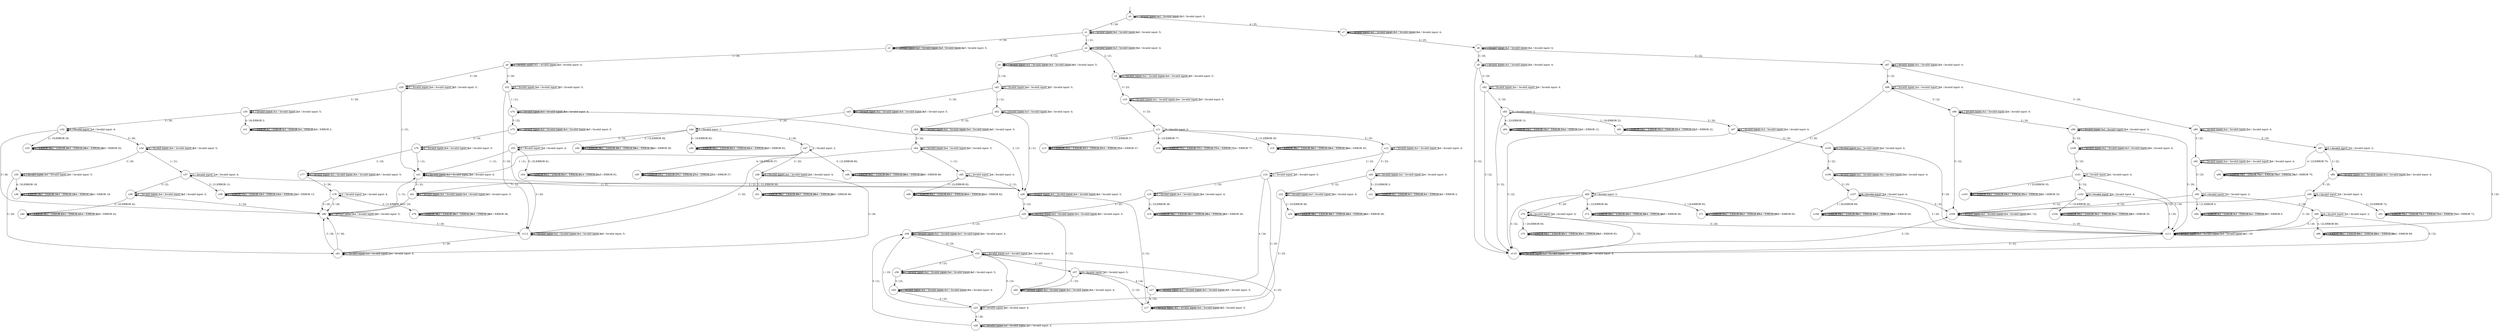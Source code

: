 digraph g {
__start0 [label="" shape="none"];

	s0 [shape="circle" label="s0"];
	s1 [shape="circle" label="s1"];
	s2 [shape="circle" label="s2"];
	s3 [shape="circle" label="s3"];
	s4 [shape="circle" label="s4"];
	s5 [shape="circle" label="s5"];
	s6 [shape="circle" label="s6"];
	s7 [shape="circle" label="s7"];
	s8 [shape="circle" label="s8"];
	s9 [shape="circle" label="s9"];
	s10 [shape="circle" label="s10"];
	s11 [shape="circle" label="s11"];
	s12 [shape="circle" label="s12"];
	s13 [shape="circle" label="s13"];
	s14 [shape="circle" label="s14"];
	s15 [shape="circle" label="s15"];
	s16 [shape="circle" label="s16"];
	s17 [shape="circle" label="s17"];
	s18 [shape="circle" label="s18"];
	s19 [shape="circle" label="s19"];
	s20 [shape="circle" label="s20"];
	s21 [shape="circle" label="s21"];
	s22 [shape="circle" label="s22"];
	s23 [shape="circle" label="s23"];
	s24 [shape="circle" label="s24"];
	s25 [shape="circle" label="s25"];
	s26 [shape="circle" label="s26"];
	s27 [shape="circle" label="s27"];
	s28 [shape="circle" label="s28"];
	s29 [shape="circle" label="s29"];
	s30 [shape="circle" label="s30"];
	s31 [shape="circle" label="s31"];
	s32 [shape="circle" label="s32"];
	s33 [shape="circle" label="s33"];
	s34 [shape="circle" label="s34"];
	s35 [shape="circle" label="s35"];
	s36 [shape="circle" label="s36"];
	s37 [shape="circle" label="s37"];
	s38 [shape="circle" label="s38"];
	s39 [shape="circle" label="s39"];
	s40 [shape="circle" label="s40"];
	s41 [shape="circle" label="s41"];
	s42 [shape="circle" label="s42"];
	s43 [shape="circle" label="s43"];
	s44 [shape="circle" label="s44"];
	s45 [shape="circle" label="s45"];
	s46 [shape="circle" label="s46"];
	s47 [shape="circle" label="s47"];
	s48 [shape="circle" label="s48"];
	s49 [shape="circle" label="s49"];
	s50 [shape="circle" label="s50"];
	s51 [shape="circle" label="s51"];
	s52 [shape="circle" label="s52"];
	s53 [shape="circle" label="s53"];
	s54 [shape="circle" label="s54"];
	s55 [shape="circle" label="s55"];
	s56 [shape="circle" label="s56"];
	s57 [shape="circle" label="s57"];
	s58 [shape="circle" label="s58"];
	s59 [shape="circle" label="s59"];
	s60 [shape="circle" label="s60"];
	s61 [shape="circle" label="s61"];
	s62 [shape="circle" label="s62"];
	s63 [shape="circle" label="s63"];
	s64 [shape="circle" label="s64"];
	s65 [shape="circle" label="s65"];
	s66 [shape="circle" label="s66"];
	s67 [shape="circle" label="s67"];
	s68 [shape="circle" label="s68"];
	s69 [shape="circle" label="s69"];
	s70 [shape="circle" label="s70"];
	s71 [shape="circle" label="s71"];
	s72 [shape="circle" label="s72"];
	s73 [shape="circle" label="s73"];
	s74 [shape="circle" label="s74"];
	s75 [shape="circle" label="s75"];
	s76 [shape="circle" label="s76"];
	s77 [shape="circle" label="s77"];
	s78 [shape="circle" label="s78"];
	s79 [shape="circle" label="s79"];
	s80 [shape="circle" label="s80"];
	s81 [shape="circle" label="s81"];
	s82 [shape="circle" label="s82"];
	s83 [shape="circle" label="s83"];
	s84 [shape="circle" label="s84"];
	s85 [shape="circle" label="s85"];
	s86 [shape="circle" label="s86"];
	s87 [shape="circle" label="s87"];
	s88 [shape="circle" label="s88"];
	s89 [shape="circle" label="s89"];
	s90 [shape="circle" label="s90"];
	s91 [shape="circle" label="s91"];
	s92 [shape="circle" label="s92"];
	s93 [shape="circle" label="s93"];
	s94 [shape="circle" label="s94"];
	s95 [shape="circle" label="s95"];
	s96 [shape="circle" label="s96"];
	s97 [shape="circle" label="s97"];
	s98 [shape="circle" label="s98"];
	s99 [shape="circle" label="s99"];
	s100 [shape="circle" label="s100"];
	s101 [shape="circle" label="s101"];
	s102 [shape="circle" label="s102"];
	s103 [shape="circle" label="s103"];
	s104 [shape="circle" label="s104"];
	s105 [shape="circle" label="s105"];
	s106 [shape="circle" label="s106"];
	s107 [shape="circle" label="s107"];
	s108 [shape="circle" label="s108"];
	s109 [shape="circle" label="s109"];
	s110 [shape="circle" label="s110"];
	s111 [shape="circle" label="s111"];
	s112 [shape="circle" label="s112"];
	s0 -> s0 [label="1 / Invalid input: 1;"];
	s0 -> s0 [label="2 / Invalid input: 2;"];
	s0 -> s0 [label="3 / Invalid input: 3;"];
	s0 -> s7 [label="4 / 25;"];
	s0 -> s1 [label="5 / 26;"];
	s1 -> s2 [label="1 / 21;"];
	s1 -> s1 [label="2 / Invalid input: 2;"];
	s1 -> s3 [label="3 / 20;"];
	s1 -> s1 [label="4 / Invalid input: 4;"];
	s1 -> s1 [label="5 / Invalid input: 5;"];
	s2 -> s2 [label="1 / Invalid input: 1;"];
	s2 -> s5 [label="2 / 21;"];
	s2 -> s2 [label="3 / Invalid input: 3;"];
	s2 -> s2 [label="4 / Invalid input: 4;"];
	s2 -> s4 [label="5 / 22;"];
	s3 -> s3 [label="1 / Invalid input: 1;"];
	s3 -> s3 [label="2 / Invalid input: 2;"];
	s3 -> s6 [label="3 / 26;"];
	s3 -> s3 [label="4 / Invalid input: 4;"];
	s3 -> s3 [label="5 / Invalid input: 5;"];
	s4 -> s4 [label="1 / Invalid input: 1;"];
	s4 -> s4 [label="2 / Invalid input: 2;"];
	s4 -> s42 [label="3 / 24;"];
	s4 -> s4 [label="4 / Invalid input: 4;"];
	s4 -> s4 [label="5 / Invalid input: 5;"];
	s5 -> s5 [label="1 / Invalid input: 1;"];
	s5 -> s5 [label="2 / Invalid input: 2;"];
	s5 -> s10 [label="3 / 23;"];
	s5 -> s5 [label="4 / Invalid input: 4;"];
	s5 -> s5 [label="5 / Invalid input: 5;"];
	s6 -> s6 [label="1 / Invalid input: 1;"];
	s6 -> s6 [label="2 / Invalid input: 2;"];
	s6 -> s52 [label="3 / 26;"];
	s6 -> s6 [label="4 / Invalid input: 4;"];
	s6 -> s29 [label="5 / 26;"];
	s7 -> s7 [label="1 / Invalid input: 1;"];
	s7 -> s7 [label="2 / Invalid input: 2;"];
	s7 -> s7 [label="3 / Invalid input: 3;"];
	s7 -> s7 [label="4 / Invalid input: 4;"];
	s7 -> s8 [label="5 / 25;"];
	s8 -> s8 [label="1 / Invalid input: 1;"];
	s8 -> s8 [label="2 / Invalid input: 2;"];
	s8 -> s9 [label="3 / 20;"];
	s8 -> s8 [label="4 / Invalid input: 4;"];
	s8 -> s67 [label="5 / 22;"];
	s9 -> s9 [label="1 / Invalid input: 1;"];
	s9 -> s9 [label="2 / Invalid input: 2;"];
	s9 -> s110 [label="3 / 22;"];
	s9 -> s9 [label="4 / Invalid input: 4;"];
	s9 -> s82 [label="5 / 20;"];
	s10 -> s10 [label="1 / Invalid input: 1;"];
	s10 -> s10 [label="2 / Invalid input: 2;"];
	s10 -> s11 [label="3 / 23;"];
	s10 -> s10 [label="4 / Invalid input: 4;"];
	s10 -> s10 [label="5 / Invalid input: 5;"];
	s11 -> s13 [label="1 / 21;ERROR 37;"];
	s11 -> s11 [label="2 / Invalid input: 2;"];
	s11 -> s15 [label="3 / 21;ERROR 30;"];
	s11 -> s14 [label="4 / 25;ERROR 77;"];
	s11 -> s12 [label="5 / 25;"];
	s12 -> s12 [label="1 / Invalid input: 1;"];
	s12 -> s16 [label="2 / 23;"];
	s12 -> s12 [label="3 / Invalid input: 3;"];
	s12 -> s12 [label="4 / Invalid input: 4;"];
	s12 -> s20 [label="5 / 23;"];
	s13 -> s13 [label="1 / ERROR 37;"];
	s13 -> s13 [label="2 / ERROR 37;"];
	s13 -> s13 [label="3 / ERROR 37;"];
	s13 -> s13 [label="4 / ERROR 37;"];
	s13 -> s13 [label="5 / ERROR 37;"];
	s14 -> s14 [label="1 / ERROR 77;"];
	s14 -> s14 [label="2 / ERROR 77;"];
	s14 -> s14 [label="3 / ERROR 77;"];
	s14 -> s14 [label="4 / ERROR 77;"];
	s14 -> s14 [label="5 / ERROR 77;"];
	s15 -> s15 [label="1 / ERROR 30;"];
	s15 -> s15 [label="2 / ERROR 30;"];
	s15 -> s15 [label="3 / ERROR 30;"];
	s15 -> s15 [label="4 / ERROR 30;"];
	s15 -> s15 [label="5 / ERROR 30;"];
	s16 -> s18 [label="1 / 25;"];
	s16 -> s17 [label="2 / 25;"];
	s16 -> s16 [label="3 / Invalid input: 3;"];
	s16 -> s27 [label="4 / 24;"];
	s16 -> s16 [label="5 / Invalid input: 5;"];
	s17 -> s17 [label="1 / Invalid input: 1;"];
	s17 -> s17 [label="2 / Invalid input: 2;"];
	s17 -> s26 [label="3 / 21;"];
	s17 -> s17 [label="4 / Invalid input: 4;"];
	s17 -> s17 [label="5 / Invalid input: 5;"];
	s18 -> s18 [label="1 / Invalid input: 1;"];
	s18 -> s19 [label="2 / 23;ERROR 28;"];
	s18 -> s18 [label="3 / Invalid input: 3;"];
	s18 -> s18 [label="4 / Invalid input: 4;"];
	s18 -> s25 [label="5 / 23;"];
	s19 -> s19 [label="1 / ERROR 28;"];
	s19 -> s19 [label="2 / ERROR 28;"];
	s19 -> s19 [label="3 / ERROR 28;"];
	s19 -> s19 [label="4 / ERROR 28;"];
	s19 -> s19 [label="5 / ERROR 28;"];
	s20 -> s20 [label="1 / Invalid input: 1;"];
	s20 -> s20 [label="2 / Invalid input: 2;"];
	s20 -> s22 [label="3 / 22;"];
	s20 -> s20 [label="4 / Invalid input: 4;"];
	s20 -> s21 [label="5 / 23;ERROR 3;"];
	s21 -> s21 [label="1 / ERROR 3;"];
	s21 -> s21 [label="2 / ERROR 3;"];
	s21 -> s21 [label="3 / ERROR 3;"];
	s21 -> s21 [label="4 / ERROR 3;"];
	s21 -> s21 [label="5 / ERROR 3;"];
	s22 -> s22 [label="1 / Invalid input: 1;"];
	s22 -> s24 [label="2 / 25;ERROR 48;"];
	s22 -> s22 [label="3 / Invalid input: 3;"];
	s22 -> s22 [label="4 / Invalid input: 4;"];
	s22 -> s23 [label="5 / 25;"];
	s23 -> s58 [label="1 / 19;"];
	s23 -> s28 [label="2 / 26;"];
	s23 -> s23 [label="3 / Invalid input: 3;"];
	s23 -> s23 [label="4 / Invalid input: 4;"];
	s23 -> s55 [label="5 / 23;"];
	s24 -> s24 [label="1 / ERROR 48;"];
	s24 -> s24 [label="2 / ERROR 48;"];
	s24 -> s24 [label="3 / ERROR 48;"];
	s24 -> s24 [label="4 / ERROR 48;"];
	s24 -> s24 [label="5 / ERROR 48;"];
	s25 -> s25 [label="1 / Invalid input: 1;"];
	s25 -> s25 [label="2 / Invalid input: 2;"];
	s25 -> s58 [label="3 / 23;"];
	s25 -> s25 [label="4 / Invalid input: 4;"];
	s25 -> s25 [label="5 / Invalid input: 5;"];
	s26 -> s26 [label="1 / Invalid input: 1;"];
	s26 -> s26 [label="2 / Invalid input: 2;"];
	s26 -> s25 [label="3 / 23;"];
	s26 -> s26 [label="4 / Invalid input: 4;"];
	s26 -> s26 [label="5 / Invalid input: 5;"];
	s27 -> s27 [label="1 / Invalid input: 1;"];
	s27 -> s27 [label="2 / Invalid input: 2;"];
	s27 -> s27 [label="3 / Invalid input: 3;"];
	s27 -> s17 [label="4 / 25;"];
	s27 -> s27 [label="5 / Invalid input: 5;"];
	s28 -> s28 [label="1 / Invalid input: 1;"];
	s28 -> s28 [label="2 / Invalid input: 2;"];
	s28 -> s28 [label="3 / Invalid input: 3;"];
	s28 -> s55 [label="4 / 25;"];
	s28 -> s58 [label="5 / 21;"];
	s29 -> s41 [label="1 / 21;"];
	s29 -> s29 [label="2 / Invalid input: 2;"];
	s29 -> s30 [label="3 / 20;"];
	s29 -> s29 [label="4 / Invalid input: 4;"];
	s29 -> s29 [label="5 / Invalid input: 5;"];
	s30 -> s30 [label="1 / Invalid input: 1;"];
	s30 -> s30 [label="2 / Invalid input: 2;"];
	s30 -> s32 [label="3 / 26;"];
	s30 -> s31 [label="4 / 26;ERROR 2;"];
	s30 -> s30 [label="5 / Invalid input: 5;"];
	s31 -> s31 [label="1 / ERROR 2;"];
	s31 -> s31 [label="2 / ERROR 2;"];
	s31 -> s31 [label="3 / ERROR 2;"];
	s31 -> s31 [label="4 / ERROR 2;"];
	s31 -> s31 [label="5 / ERROR 2;"];
	s32 -> s32 [label="1 / Invalid input: 1;"];
	s32 -> s33 [label="2 / 19;ERROR 26;"];
	s32 -> s80 [label="3 / 26;"];
	s32 -> s32 [label="4 / Invalid input: 4;"];
	s32 -> s34 [label="5 / 26;"];
	s33 -> s33 [label="1 / ERROR 26;"];
	s33 -> s33 [label="2 / ERROR 26;"];
	s33 -> s33 [label="3 / ERROR 26;"];
	s33 -> s33 [label="4 / ERROR 26;"];
	s33 -> s33 [label="5 / ERROR 26;"];
	s34 -> s37 [label="1 / 21;"];
	s34 -> s34 [label="2 / Invalid input: 2;"];
	s34 -> s35 [label="3 / 20;"];
	s34 -> s34 [label="4 / Invalid input: 4;"];
	s34 -> s34 [label="5 / Invalid input: 5;"];
	s35 -> s35 [label="1 / Invalid input: 1;"];
	s35 -> s35 [label="2 / Invalid input: 2;"];
	s35 -> s81 [label="3 / 26;"];
	s35 -> s36 [label="4 / 20;ERROR 18;"];
	s35 -> s35 [label="5 / Invalid input: 5;"];
	s36 -> s36 [label="1 / ERROR 18;"];
	s36 -> s36 [label="2 / ERROR 18;"];
	s36 -> s36 [label="3 / ERROR 18;"];
	s36 -> s36 [label="4 / ERROR 18;"];
	s36 -> s36 [label="5 / ERROR 18;"];
	s37 -> s37 [label="1 / Invalid input: 1;"];
	s37 -> s26 [label="2 / 21;"];
	s37 -> s39 [label="3 / 21;ERROR 13;"];
	s37 -> s37 [label="4 / Invalid input: 4;"];
	s37 -> s38 [label="5 / 22;"];
	s38 -> s38 [label="1 / Invalid input: 1;"];
	s38 -> s40 [label="2 / 20;ERROR 42;"];
	s38 -> s80 [label="3 / 24;"];
	s38 -> s38 [label="4 / Invalid input: 4;"];
	s38 -> s38 [label="5 / Invalid input: 5;"];
	s39 -> s39 [label="1 / ERROR 13;"];
	s39 -> s39 [label="2 / ERROR 13;"];
	s39 -> s39 [label="3 / ERROR 13;"];
	s39 -> s39 [label="4 / ERROR 13;"];
	s39 -> s39 [label="5 / ERROR 13;"];
	s40 -> s40 [label="1 / ERROR 42;"];
	s40 -> s40 [label="2 / ERROR 42;"];
	s40 -> s40 [label="3 / ERROR 42;"];
	s40 -> s40 [label="4 / ERROR 42;"];
	s40 -> s40 [label="5 / ERROR 42;"];
	s41 -> s41 [label="1 / Invalid input: 1;"];
	s41 -> s26 [label="2 / 21;"];
	s41 -> s41 [label="3 / Invalid input: 3;"];
	s41 -> s41 [label="4 / Invalid input: 4;"];
	s41 -> s61 [label="5 / 22;"];
	s42 -> s62 [label="1 / 21;"];
	s42 -> s42 [label="2 / Invalid input: 2;"];
	s42 -> s43 [label="3 / 20;"];
	s42 -> s42 [label="4 / Invalid input: 4;"];
	s42 -> s42 [label="5 / Invalid input: 5;"];
	s43 -> s43 [label="1 / Invalid input: 1;"];
	s43 -> s43 [label="2 / Invalid input: 2;"];
	s43 -> s44 [label="3 / 26;"];
	s43 -> s43 [label="4 / Invalid input: 4;"];
	s43 -> s43 [label="5 / Invalid input: 5;"];
	s44 -> s44 [label="1 / Invalid input: 1;"];
	s44 -> s46 [label="2 / 22;ERROR 58;"];
	s44 -> s47 [label="3 / 26;"];
	s44 -> s45 [label="4 / 19;ERROR 62;"];
	s44 -> s53 [label="5 / 26;"];
	s45 -> s45 [label="1 / ERROR 62;"];
	s45 -> s45 [label="2 / ERROR 62;"];
	s45 -> s45 [label="3 / ERROR 62;"];
	s45 -> s45 [label="4 / ERROR 62;"];
	s45 -> s45 [label="5 / ERROR 62;"];
	s46 -> s46 [label="1 / ERROR 58;"];
	s46 -> s46 [label="2 / ERROR 58;"];
	s46 -> s46 [label="3 / ERROR 58;"];
	s46 -> s46 [label="4 / ERROR 58;"];
	s46 -> s46 [label="5 / ERROR 58;"];
	s47 -> s41 [label="1 / 21;"];
	s47 -> s47 [label="2 / Invalid input: 2;"];
	s47 -> s49 [label="3 / 20;"];
	s47 -> s50 [label="4 / 26;ERROR 27;"];
	s47 -> s48 [label="5 / 22;ERROR 66;"];
	s48 -> s48 [label="1 / ERROR 66;"];
	s48 -> s48 [label="2 / ERROR 66;"];
	s48 -> s48 [label="3 / ERROR 66;"];
	s48 -> s48 [label="4 / ERROR 66;"];
	s48 -> s48 [label="5 / ERROR 66;"];
	s49 -> s49 [label="1 / Invalid input: 1;"];
	s49 -> s49 [label="2 / Invalid input: 2;"];
	s49 -> s81 [label="3 / 26;"];
	s49 -> s49 [label="4 / Invalid input: 4;"];
	s49 -> s51 [label="5 / 21;ERROR 99;"];
	s50 -> s50 [label="1 / ERROR 27;"];
	s50 -> s50 [label="2 / ERROR 27;"];
	s50 -> s50 [label="3 / ERROR 27;"];
	s50 -> s50 [label="4 / ERROR 27;"];
	s50 -> s50 [label="5 / ERROR 27;"];
	s51 -> s51 [label="1 / ERROR 99;"];
	s51 -> s51 [label="2 / ERROR 99;"];
	s51 -> s51 [label="3 / ERROR 99;"];
	s51 -> s51 [label="4 / ERROR 99;"];
	s51 -> s51 [label="5 / ERROR 99;"];
	s52 -> s74 [label="1 / 21;"];
	s52 -> s52 [label="2 / Invalid input: 2;"];
	s52 -> s112 [label="3 / 20;"];
	s52 -> s52 [label="4 / Invalid input: 4;"];
	s52 -> s52 [label="5 / Invalid input: 5;"];
	s53 -> s41 [label="1 / 21;"];
	s53 -> s53 [label="2 / Invalid input: 2;"];
	s53 -> s112 [label="3 / 20;"];
	s53 -> s53 [label="4 / Invalid input: 4;"];
	s53 -> s54 [label="5 / 25;ERROR 81;"];
	s54 -> s54 [label="1 / ERROR 81;"];
	s54 -> s54 [label="2 / ERROR 81;"];
	s54 -> s54 [label="3 / ERROR 81;"];
	s54 -> s54 [label="4 / ERROR 81;"];
	s54 -> s54 [label="5 / ERROR 81;"];
	s55 -> s55 [label="1 / Invalid input: 1;"];
	s55 -> s57 [label="2 / 23;"];
	s55 -> s55 [label="3 / Invalid input: 3;"];
	s55 -> s55 [label="4 / Invalid input: 4;"];
	s55 -> s56 [label="5 / 23;"];
	s56 -> s56 [label="1 / Invalid input: 1;"];
	s56 -> s56 [label="2 / Invalid input: 2;"];
	s56 -> s59 [label="3 / 22;"];
	s56 -> s56 [label="4 / Invalid input: 4;"];
	s56 -> s56 [label="5 / Invalid input: 5;"];
	s57 -> s60 [label="1 / 25;"];
	s57 -> s17 [label="2 / 25;"];
	s57 -> s57 [label="3 / Invalid input: 3;"];
	s57 -> s27 [label="4 / 24;"];
	s57 -> s57 [label="5 / Invalid input: 5;"];
	s58 -> s58 [label="1 / Invalid input: 1;"];
	s58 -> s58 [label="2 / Invalid input: 2;"];
	s58 -> s58 [label="3 / Invalid input: 3;"];
	s58 -> s58 [label="4 / Invalid input: 4;"];
	s58 -> s55 [label="5 / 25;"];
	s59 -> s59 [label="1 / Invalid input: 1;"];
	s59 -> s59 [label="2 / Invalid input: 2;"];
	s59 -> s59 [label="3 / Invalid input: 3;"];
	s59 -> s59 [label="4 / Invalid input: 4;"];
	s59 -> s23 [label="5 / 25;"];
	s60 -> s60 [label="1 / Invalid input: 1;"];
	s60 -> s60 [label="2 / Invalid input: 2;"];
	s60 -> s60 [label="3 / Invalid input: 3;"];
	s60 -> s60 [label="4 / Invalid input: 4;"];
	s60 -> s25 [label="5 / 23;"];
	s61 -> s61 [label="1 / Invalid input: 1;"];
	s61 -> s61 [label="2 / Invalid input: 2;"];
	s61 -> s80 [label="3 / 24;"];
	s61 -> s61 [label="4 / Invalid input: 4;"];
	s61 -> s61 [label="5 / Invalid input: 5;"];
	s62 -> s62 [label="1 / Invalid input: 1;"];
	s62 -> s26 [label="2 / 21;"];
	s62 -> s62 [label="3 / Invalid input: 3;"];
	s62 -> s62 [label="4 / Invalid input: 4;"];
	s62 -> s63 [label="5 / 22;"];
	s63 -> s63 [label="1 / Invalid input: 1;"];
	s63 -> s63 [label="2 / Invalid input: 2;"];
	s63 -> s64 [label="3 / 24;"];
	s63 -> s63 [label="4 / Invalid input: 4;"];
	s63 -> s63 [label="5 / Invalid input: 5;"];
	s64 -> s65 [label="1 / 21;"];
	s64 -> s64 [label="2 / Invalid input: 2;"];
	s64 -> s112 [label="3 / 20;"];
	s64 -> s64 [label="4 / Invalid input: 4;"];
	s64 -> s64 [label="5 / Invalid input: 5;"];
	s65 -> s65 [label="1 / Invalid input: 1;"];
	s65 -> s26 [label="2 / 21;"];
	s65 -> s66 [label="3 / 22;ERROR 82;"];
	s65 -> s65 [label="4 / Invalid input: 4;"];
	s65 -> s61 [label="5 / 22;"];
	s66 -> s66 [label="1 / ERROR 82;"];
	s66 -> s66 [label="2 / ERROR 82;"];
	s66 -> s66 [label="3 / ERROR 82;"];
	s66 -> s66 [label="4 / ERROR 82;"];
	s66 -> s66 [label="5 / ERROR 82;"];
	s67 -> s67 [label="1 / Invalid input: 1;"];
	s67 -> s67 [label="2 / Invalid input: 2;"];
	s67 -> s86 [label="3 / 20;"];
	s67 -> s67 [label="4 / Invalid input: 4;"];
	s67 -> s68 [label="5 / 22;"];
	s68 -> s68 [label="1 / Invalid input: 1;"];
	s68 -> s68 [label="2 / Invalid input: 2;"];
	s68 -> s69 [label="3 / 20;"];
	s68 -> s68 [label="4 / Invalid input: 4;"];
	s68 -> s98 [label="5 / 22;"];
	s69 -> s71 [label="1 / 24;ERROR 65;"];
	s69 -> s69 [label="2 / Invalid input: 2;"];
	s69 -> s110 [label="3 / 22;"];
	s69 -> s72 [label="4 / 23;ERROR 46;"];
	s69 -> s70 [label="5 / 20;"];
	s70 -> s73 [label="1 / 20;ERROR 93;"];
	s70 -> s70 [label="2 / Invalid input: 2;"];
	s70 -> s110 [label="3 / 22;"];
	s70 -> s70 [label="4 / Invalid input: 4;"];
	s70 -> s111 [label="5 / 20;"];
	s71 -> s71 [label="1 / ERROR 65;"];
	s71 -> s71 [label="2 / ERROR 65;"];
	s71 -> s71 [label="3 / ERROR 65;"];
	s71 -> s71 [label="4 / ERROR 65;"];
	s71 -> s71 [label="5 / ERROR 65;"];
	s72 -> s72 [label="1 / ERROR 46;"];
	s72 -> s72 [label="2 / ERROR 46;"];
	s72 -> s72 [label="3 / ERROR 46;"];
	s72 -> s72 [label="4 / ERROR 46;"];
	s72 -> s72 [label="5 / ERROR 46;"];
	s73 -> s73 [label="1 / ERROR 93;"];
	s73 -> s73 [label="2 / ERROR 93;"];
	s73 -> s73 [label="3 / ERROR 93;"];
	s73 -> s73 [label="4 / ERROR 93;"];
	s73 -> s73 [label="5 / ERROR 93;"];
	s74 -> s74 [label="1 / Invalid input: 1;"];
	s74 -> s26 [label="2 / 21;"];
	s74 -> s74 [label="3 / Invalid input: 3;"];
	s74 -> s74 [label="4 / Invalid input: 4;"];
	s74 -> s75 [label="5 / 22;"];
	s75 -> s75 [label="1 / Invalid input: 1;"];
	s75 -> s75 [label="2 / Invalid input: 2;"];
	s75 -> s76 [label="3 / 24;"];
	s75 -> s75 [label="4 / Invalid input: 4;"];
	s75 -> s75 [label="5 / Invalid input: 5;"];
	s76 -> s41 [label="1 / 21;"];
	s76 -> s76 [label="2 / Invalid input: 2;"];
	s76 -> s77 [label="3 / 20;"];
	s76 -> s76 [label="4 / Invalid input: 4;"];
	s76 -> s76 [label="5 / Invalid input: 5;"];
	s77 -> s77 [label="1 / Invalid input: 1;"];
	s77 -> s77 [label="2 / Invalid input: 2;"];
	s77 -> s78 [label="3 / 26;"];
	s77 -> s77 [label="4 / Invalid input: 4;"];
	s77 -> s77 [label="5 / Invalid input: 5;"];
	s78 -> s78 [label="1 / Invalid input: 1;"];
	s78 -> s79 [label="2 / 21;ERROR 38;"];
	s78 -> s80 [label="3 / 26;"];
	s78 -> s78 [label="4 / Invalid input: 4;"];
	s78 -> s80 [label="5 / 26;"];
	s79 -> s79 [label="1 / ERROR 38;"];
	s79 -> s79 [label="2 / ERROR 38;"];
	s79 -> s79 [label="3 / ERROR 38;"];
	s79 -> s79 [label="4 / ERROR 38;"];
	s79 -> s79 [label="5 / ERROR 38;"];
	s80 -> s41 [label="1 / 21;"];
	s80 -> s80 [label="2 / Invalid input: 2;"];
	s80 -> s112 [label="3 / 20;"];
	s80 -> s80 [label="4 / Invalid input: 4;"];
	s80 -> s80 [label="5 / Invalid input: 5;"];
	s81 -> s81 [label="1 / Invalid input: 1;"];
	s81 -> s81 [label="2 / Invalid input: 2;"];
	s81 -> s80 [label="3 / 26;"];
	s81 -> s81 [label="4 / Invalid input: 4;"];
	s81 -> s80 [label="5 / 26;"];
	s82 -> s82 [label="1 / Invalid input: 1;"];
	s82 -> s82 [label="2 / Invalid input: 2;"];
	s82 -> s110 [label="3 / 22;"];
	s82 -> s82 [label="4 / Invalid input: 4;"];
	s82 -> s83 [label="5 / 20;"];
	s83 -> s85 [label="1 / 20;ERROR 22;"];
	s83 -> s83 [label="2 / Invalid input: 2;"];
	s83 -> s110 [label="3 / 22;"];
	s83 -> s84 [label="4 / 23;ERROR 12;"];
	s83 -> s97 [label="5 / 20;"];
	s84 -> s84 [label="1 / ERROR 12;"];
	s84 -> s84 [label="2 / ERROR 12;"];
	s84 -> s84 [label="3 / ERROR 12;"];
	s84 -> s84 [label="4 / ERROR 12;"];
	s84 -> s84 [label="5 / ERROR 12;"];
	s85 -> s85 [label="1 / ERROR 22;"];
	s85 -> s85 [label="2 / ERROR 22;"];
	s85 -> s85 [label="3 / ERROR 22;"];
	s85 -> s85 [label="4 / ERROR 22;"];
	s85 -> s85 [label="5 / ERROR 22;"];
	s86 -> s86 [label="1 / Invalid input: 1;"];
	s86 -> s86 [label="2 / Invalid input: 2;"];
	s86 -> s92 [label="3 / 22;"];
	s86 -> s86 [label="4 / Invalid input: 4;"];
	s86 -> s87 [label="5 / 20;"];
	s87 -> s87 [label="1 / Invalid input: 1;"];
	s87 -> s87 [label="2 / Invalid input: 2;"];
	s87 -> s89 [label="3 / 22;"];
	s87 -> s88 [label="4 / 23;ERROR 70;"];
	s87 -> s111 [label="5 / 20;"];
	s88 -> s88 [label="1 / ERROR 70;"];
	s88 -> s88 [label="2 / ERROR 70;"];
	s88 -> s88 [label="3 / ERROR 70;"];
	s88 -> s88 [label="4 / ERROR 70;"];
	s88 -> s88 [label="5 / ERROR 70;"];
	s89 -> s89 [label="1 / Invalid input: 1;"];
	s89 -> s89 [label="2 / Invalid input: 2;"];
	s89 -> s89 [label="3 / Invalid input: 3;"];
	s89 -> s89 [label="4 / Invalid input: 4;"];
	s89 -> s90 [label="5 / 25;"];
	s90 -> s90 [label="1 / Invalid input: 1;"];
	s90 -> s91 [label="2 / 25;ERROR 72;"];
	s90 -> s111 [label="3 / 20;"];
	s90 -> s90 [label="4 / Invalid input: 4;"];
	s90 -> s109 [label="5 / 22;"];
	s91 -> s91 [label="1 / ERROR 72;"];
	s91 -> s91 [label="2 / ERROR 72;"];
	s91 -> s91 [label="3 / ERROR 72;"];
	s91 -> s91 [label="4 / ERROR 72;"];
	s91 -> s91 [label="5 / ERROR 72;"];
	s92 -> s92 [label="1 / Invalid input: 1;"];
	s92 -> s92 [label="2 / Invalid input: 2;"];
	s92 -> s92 [label="3 / Invalid input: 3;"];
	s92 -> s92 [label="4 / Invalid input: 4;"];
	s92 -> s93 [label="5 / 25;"];
	s93 -> s93 [label="1 / Invalid input: 1;"];
	s93 -> s93 [label="2 / Invalid input: 2;"];
	s93 -> s95 [label="3 / 20;"];
	s93 -> s94 [label="4 / 21;ERROR 5;"];
	s93 -> s109 [label="5 / 22;"];
	s94 -> s94 [label="1 / ERROR 5;"];
	s94 -> s94 [label="2 / ERROR 5;"];
	s94 -> s94 [label="3 / ERROR 5;"];
	s94 -> s94 [label="4 / ERROR 5;"];
	s94 -> s94 [label="5 / ERROR 5;"];
	s95 -> s95 [label="1 / Invalid input: 1;"];
	s95 -> s95 [label="2 / Invalid input: 2;"];
	s95 -> s110 [label="3 / 22;"];
	s95 -> s96 [label="4 / 22;ERROR 89;"];
	s95 -> s111 [label="5 / 20;"];
	s96 -> s96 [label="1 / ERROR 89;"];
	s96 -> s96 [label="2 / ERROR 89;"];
	s96 -> s96 [label="3 / ERROR 89;"];
	s96 -> s96 [label="4 / ERROR 89;"];
	s96 -> s96 [label="5 / ERROR 89;"];
	s97 -> s97 [label="1 / Invalid input: 1;"];
	s97 -> s97 [label="2 / Invalid input: 2;"];
	s97 -> s110 [label="3 / 22;"];
	s97 -> s97 [label="4 / Invalid input: 4;"];
	s97 -> s105 [label="5 / 20;"];
	s98 -> s98 [label="1 / Invalid input: 1;"];
	s98 -> s98 [label="2 / Invalid input: 2;"];
	s98 -> s99 [label="3 / 20;"];
	s98 -> s98 [label="4 / Invalid input: 4;"];
	s98 -> s109 [label="5 / 22;"];
	s99 -> s99 [label="1 / Invalid input: 1;"];
	s99 -> s99 [label="2 / Invalid input: 2;"];
	s99 -> s100 [label="3 / 22;"];
	s99 -> s99 [label="4 / Invalid input: 4;"];
	s99 -> s111 [label="5 / 20;"];
	s100 -> s100 [label="1 / Invalid input: 1;"];
	s100 -> s100 [label="2 / Invalid input: 2;"];
	s100 -> s100 [label="3 / Invalid input: 3;"];
	s100 -> s100 [label="4 / Invalid input: 4;"];
	s100 -> s101 [label="5 / 25;"];
	s101 -> s103 [label="1 / 25;ERROR 33;"];
	s101 -> s101 [label="2 / Invalid input: 2;"];
	s101 -> s111 [label="3 / 20;"];
	s101 -> s101 [label="4 / Invalid input: 4;"];
	s101 -> s102 [label="5 / 22;"];
	s102 -> s104 [label="1 / 25;ERROR 35;"];
	s102 -> s102 [label="2 / Invalid input: 2;"];
	s102 -> s111 [label="3 / 20;"];
	s102 -> s102 [label="4 / Invalid input: 4;"];
	s102 -> s109 [label="5 / 22;"];
	s103 -> s103 [label="1 / ERROR 33;"];
	s103 -> s103 [label="2 / ERROR 33;"];
	s103 -> s103 [label="3 / ERROR 33;"];
	s103 -> s103 [label="4 / ERROR 33;"];
	s103 -> s103 [label="5 / ERROR 33;"];
	s104 -> s104 [label="1 / ERROR 35;"];
	s104 -> s104 [label="2 / ERROR 35;"];
	s104 -> s104 [label="3 / ERROR 35;"];
	s104 -> s104 [label="4 / ERROR 35;"];
	s104 -> s104 [label="5 / ERROR 35;"];
	s105 -> s105 [label="1 / Invalid input: 1;"];
	s105 -> s105 [label="2 / Invalid input: 2;"];
	s105 -> s106 [label="3 / 22;"];
	s105 -> s105 [label="4 / Invalid input: 4;"];
	s105 -> s111 [label="5 / 20;"];
	s106 -> s106 [label="1 / Invalid input: 1;"];
	s106 -> s106 [label="2 / Invalid input: 2;"];
	s106 -> s106 [label="3 / Invalid input: 3;"];
	s106 -> s106 [label="4 / Invalid input: 4;"];
	s106 -> s107 [label="5 / 25;"];
	s107 -> s108 [label="1 / 26;ERROR 69;"];
	s107 -> s107 [label="2 / Invalid input: 2;"];
	s107 -> s111 [label="3 / 20;"];
	s107 -> s107 [label="4 / Invalid input: 4;"];
	s107 -> s109 [label="5 / 22;"];
	s108 -> s108 [label="1 / ERROR 69;"];
	s108 -> s108 [label="2 / ERROR 69;"];
	s108 -> s108 [label="3 / ERROR 69;"];
	s108 -> s108 [label="4 / ERROR 69;"];
	s108 -> s108 [label="5 / ERROR 69;"];
	s109 -> s109 [label="1 / Invalid input: 1;"];
	s109 -> s109 [label="2 / Invalid input: 2;"];
	s109 -> s111 [label="3 / 20;"];
	s109 -> s109 [label="4 / Invalid input: 4;"];
	s109 -> s109 [label="5 / 22;"];
	s110 -> s110 [label="1 / Invalid input: 1;"];
	s110 -> s110 [label="2 / Invalid input: 2;"];
	s110 -> s110 [label="3 / Invalid input: 3;"];
	s110 -> s110 [label="4 / Invalid input: 4;"];
	s110 -> s109 [label="5 / 25;"];
	s111 -> s111 [label="1 / Invalid input: 1;"];
	s111 -> s111 [label="2 / Invalid input: 2;"];
	s111 -> s110 [label="3 / 22;"];
	s111 -> s111 [label="4 / Invalid input: 4;"];
	s111 -> s111 [label="5 / 20;"];
	s112 -> s112 [label="1 / Invalid input: 1;"];
	s112 -> s112 [label="2 / Invalid input: 2;"];
	s112 -> s81 [label="3 / 26;"];
	s112 -> s112 [label="4 / Invalid input: 4;"];
	s112 -> s112 [label="5 / Invalid input: 5;"];

__start0 -> s0;
}
